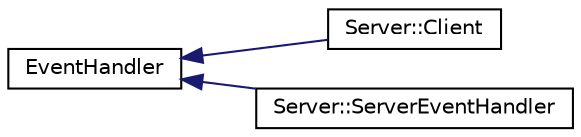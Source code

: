 digraph "Graphical Class Hierarchy"
{
 // LATEX_PDF_SIZE
  edge [fontname="Helvetica",fontsize="10",labelfontname="Helvetica",labelfontsize="10"];
  node [fontname="Helvetica",fontsize="10",shape=record];
  rankdir="LR";
  Node0 [label="EventHandler",height=0.2,width=0.4,color="black", fillcolor="white", style="filled",URL="$structEventHandler.html",tooltip=" "];
  Node0 -> Node1 [dir="back",color="midnightblue",fontsize="10",style="solid",fontname="Helvetica"];
  Node1 [label="Server::Client",height=0.2,width=0.4,color="black", fillcolor="white", style="filled",URL="$classServer_1_1Client.html",tooltip=" "];
  Node0 -> Node2 [dir="back",color="midnightblue",fontsize="10",style="solid",fontname="Helvetica"];
  Node2 [label="Server::ServerEventHandler",height=0.2,width=0.4,color="black", fillcolor="white", style="filled",URL="$classServer_1_1ServerEventHandler.html",tooltip="ServerEventHandler is used for handling all new connections to the server."];
}
